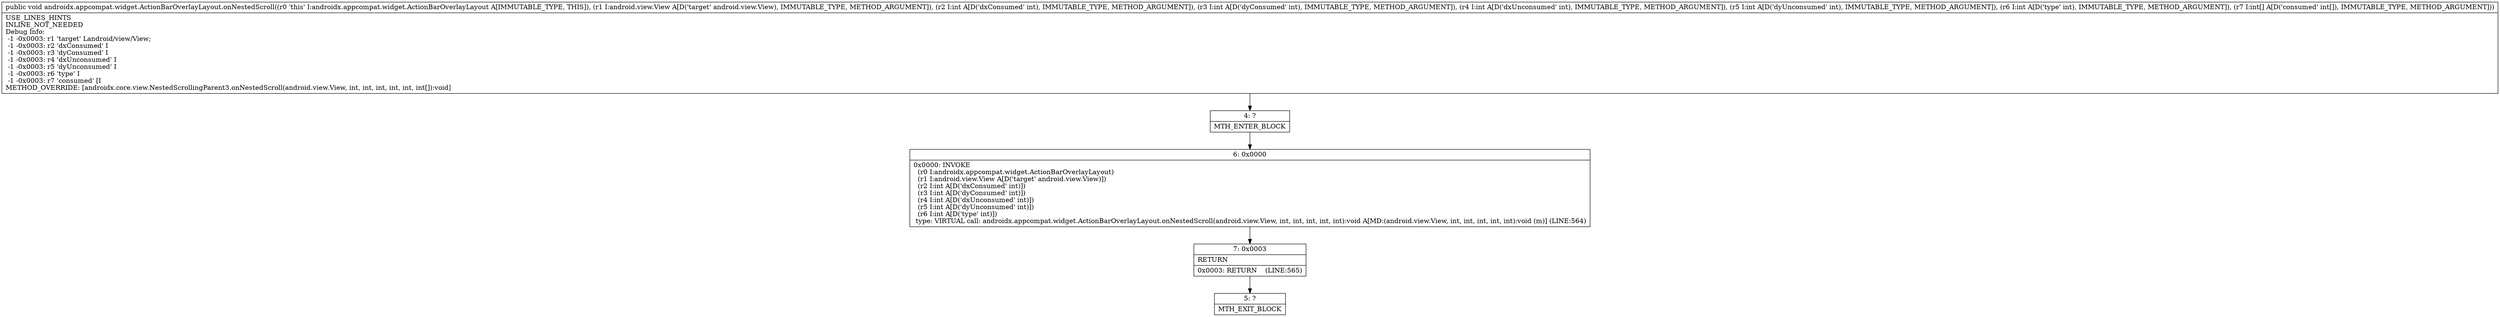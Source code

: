 digraph "CFG forandroidx.appcompat.widget.ActionBarOverlayLayout.onNestedScroll(Landroid\/view\/View;IIIII[I)V" {
Node_4 [shape=record,label="{4\:\ ?|MTH_ENTER_BLOCK\l}"];
Node_6 [shape=record,label="{6\:\ 0x0000|0x0000: INVOKE  \l  (r0 I:androidx.appcompat.widget.ActionBarOverlayLayout)\l  (r1 I:android.view.View A[D('target' android.view.View)])\l  (r2 I:int A[D('dxConsumed' int)])\l  (r3 I:int A[D('dyConsumed' int)])\l  (r4 I:int A[D('dxUnconsumed' int)])\l  (r5 I:int A[D('dyUnconsumed' int)])\l  (r6 I:int A[D('type' int)])\l type: VIRTUAL call: androidx.appcompat.widget.ActionBarOverlayLayout.onNestedScroll(android.view.View, int, int, int, int, int):void A[MD:(android.view.View, int, int, int, int, int):void (m)] (LINE:564)\l}"];
Node_7 [shape=record,label="{7\:\ 0x0003|RETURN\l|0x0003: RETURN    (LINE:565)\l}"];
Node_5 [shape=record,label="{5\:\ ?|MTH_EXIT_BLOCK\l}"];
MethodNode[shape=record,label="{public void androidx.appcompat.widget.ActionBarOverlayLayout.onNestedScroll((r0 'this' I:androidx.appcompat.widget.ActionBarOverlayLayout A[IMMUTABLE_TYPE, THIS]), (r1 I:android.view.View A[D('target' android.view.View), IMMUTABLE_TYPE, METHOD_ARGUMENT]), (r2 I:int A[D('dxConsumed' int), IMMUTABLE_TYPE, METHOD_ARGUMENT]), (r3 I:int A[D('dyConsumed' int), IMMUTABLE_TYPE, METHOD_ARGUMENT]), (r4 I:int A[D('dxUnconsumed' int), IMMUTABLE_TYPE, METHOD_ARGUMENT]), (r5 I:int A[D('dyUnconsumed' int), IMMUTABLE_TYPE, METHOD_ARGUMENT]), (r6 I:int A[D('type' int), IMMUTABLE_TYPE, METHOD_ARGUMENT]), (r7 I:int[] A[D('consumed' int[]), IMMUTABLE_TYPE, METHOD_ARGUMENT]))  | USE_LINES_HINTS\lINLINE_NOT_NEEDED\lDebug Info:\l  \-1 \-0x0003: r1 'target' Landroid\/view\/View;\l  \-1 \-0x0003: r2 'dxConsumed' I\l  \-1 \-0x0003: r3 'dyConsumed' I\l  \-1 \-0x0003: r4 'dxUnconsumed' I\l  \-1 \-0x0003: r5 'dyUnconsumed' I\l  \-1 \-0x0003: r6 'type' I\l  \-1 \-0x0003: r7 'consumed' [I\lMETHOD_OVERRIDE: [androidx.core.view.NestedScrollingParent3.onNestedScroll(android.view.View, int, int, int, int, int, int[]):void]\l}"];
MethodNode -> Node_4;Node_4 -> Node_6;
Node_6 -> Node_7;
Node_7 -> Node_5;
}

